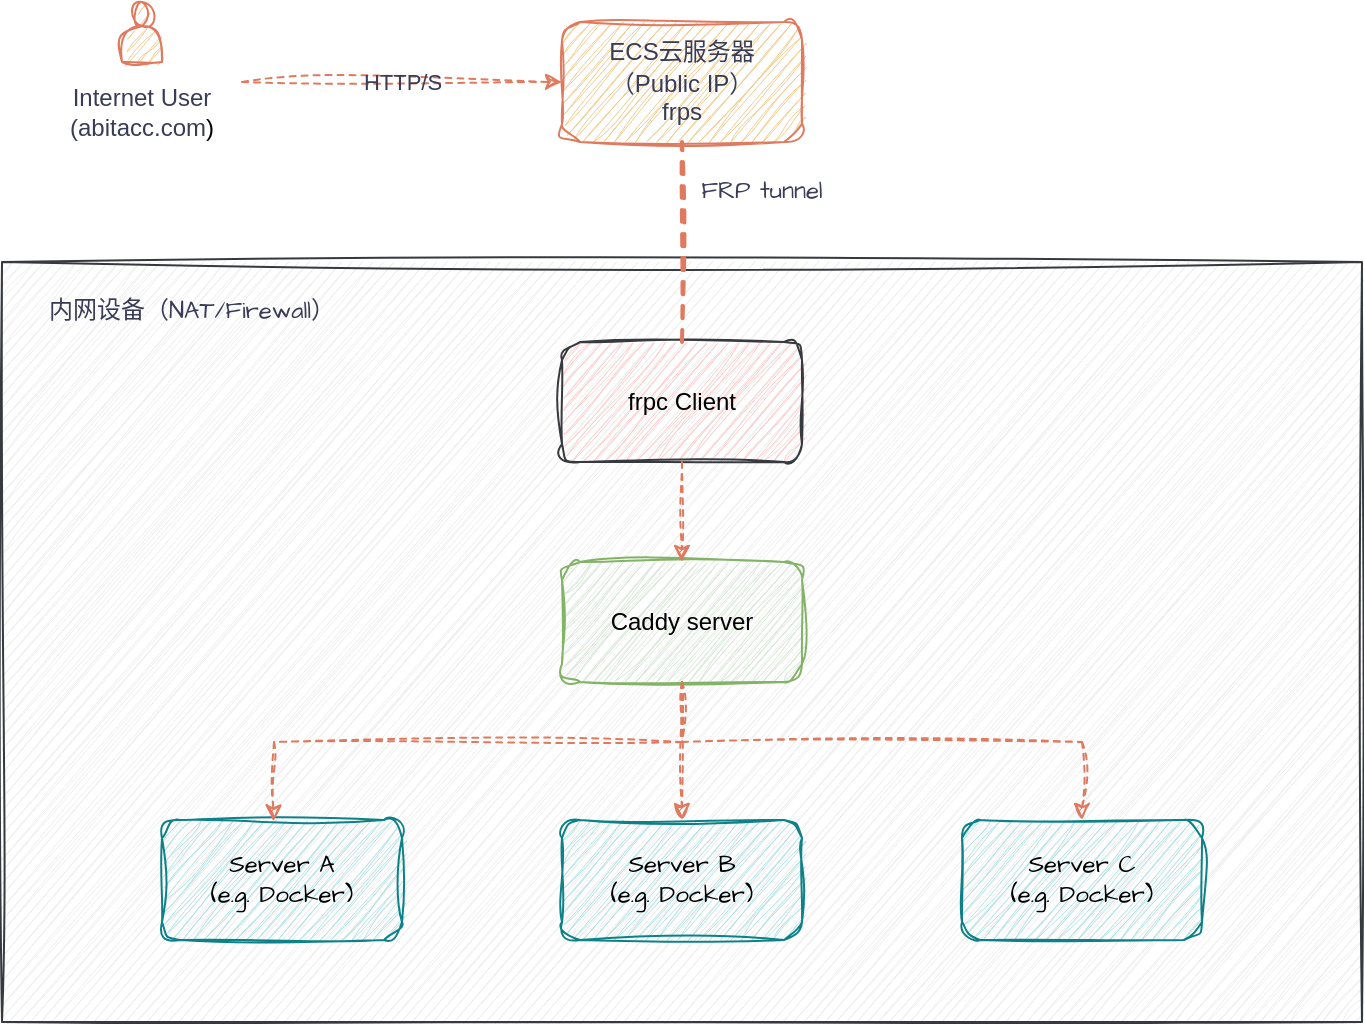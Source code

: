 <mxfile version="28.0.3">
  <diagram name="第 1 页" id="il_lqWEc3CzIjs0lfdd5">
    <mxGraphModel dx="983" dy="512" grid="1" gridSize="10" guides="1" tooltips="1" connect="1" arrows="1" fold="1" page="1" pageScale="1" pageWidth="827" pageHeight="1169" math="0" shadow="0">
      <root>
        <mxCell id="0" />
        <mxCell id="1" parent="0" />
        <mxCell id="l65DF04jQs9VHbQhhQG7-15" value="" style="rounded=0;whiteSpace=wrap;html=1;sketch=1;hachureGap=4;jiggle=2;curveFitting=1;strokeColor=#36393d;fontFamily=Architects Daughter;fontSource=https%3A%2F%2Ffonts.googleapis.com%2Fcss%3Ffamily%3DArchitects%2BDaughter;fillColor=#eeeeee;" parent="1" vertex="1">
          <mxGeometry x="80" y="220" width="680" height="380" as="geometry" />
        </mxCell>
        <mxCell id="l65DF04jQs9VHbQhhQG7-1" value="Internet User&lt;div&gt;(abitacc.com&lt;span style=&quot;background-color: transparent; color: light-dark(rgb(0, 0, 0), rgb(255, 255, 255));&quot;&gt;)&lt;/span&gt;&lt;/div&gt;" style="text;html=1;align=center;verticalAlign=middle;whiteSpace=wrap;rounded=0;sketch=1;curveFitting=1;jiggle=2;labelBackgroundColor=none;fontColor=#393C56;" parent="1" vertex="1">
          <mxGeometry x="100" y="130" width="100" height="30" as="geometry" />
        </mxCell>
        <mxCell id="l65DF04jQs9VHbQhhQG7-2" value="" style="shape=actor;whiteSpace=wrap;html=1;sketch=1;curveFitting=1;jiggle=2;labelBackgroundColor=none;fillColor=#F2CC8F;strokeColor=#E07A5F;fontColor=#393C56;" parent="1" vertex="1">
          <mxGeometry x="140" y="90" width="20" height="30" as="geometry" />
        </mxCell>
        <mxCell id="l65DF04jQs9VHbQhhQG7-3" value="" style="endArrow=classic;html=1;rounded=0;dashed=1;entryX=0;entryY=0.5;entryDx=0;entryDy=0;sketch=1;curveFitting=1;jiggle=2;labelBackgroundColor=none;strokeColor=#E07A5F;fontColor=default;" parent="1" target="l65DF04jQs9VHbQhhQG7-7" edge="1">
          <mxGeometry relative="1" as="geometry">
            <mxPoint x="200" y="130" as="sourcePoint" />
            <mxPoint x="400" y="130" as="targetPoint" />
          </mxGeometry>
        </mxCell>
        <mxCell id="l65DF04jQs9VHbQhhQG7-4" value="HTTP/S" style="edgeLabel;resizable=0;html=1;;align=center;verticalAlign=middle;sketch=1;curveFitting=1;jiggle=2;labelBackgroundColor=none;fontColor=#393C56;" parent="l65DF04jQs9VHbQhhQG7-3" connectable="0" vertex="1">
          <mxGeometry relative="1" as="geometry" />
        </mxCell>
        <mxCell id="l65DF04jQs9VHbQhhQG7-7" value="&lt;span style=&quot;font-family: Helvetica;&quot;&gt;ECS云服务器&lt;/span&gt;&lt;div style=&quot;font-family: Helvetica;&quot;&gt;（Public IP）&lt;br&gt;&lt;/div&gt;&lt;div style=&quot;font-family: Helvetica;&quot;&gt;frps&lt;/div&gt;" style="rounded=1;whiteSpace=wrap;html=1;sketch=1;hachureGap=4;jiggle=2;curveFitting=1;fontFamily=Architects Daughter;fontSource=https%3A%2F%2Ffonts.googleapis.com%2Fcss%3Ffamily%3DArchitects%2BDaughter;labelBackgroundColor=none;fillColor=#F2CC8F;strokeColor=#E07A5F;fontColor=#393C56;" parent="1" vertex="1">
          <mxGeometry x="360" y="100" width="120" height="60" as="geometry" />
        </mxCell>
        <mxCell id="l65DF04jQs9VHbQhhQG7-8" value="&lt;span style=&quot;font-family: Helvetica;&quot;&gt;frpc Client&lt;/span&gt;" style="rounded=1;whiteSpace=wrap;html=1;sketch=1;hachureGap=4;jiggle=2;curveFitting=1;fontFamily=Architects Daughter;fontSource=https%3A%2F%2Ffonts.googleapis.com%2Fcss%3Ffamily%3DArchitects%2BDaughter;labelBackgroundColor=none;fillColor=#ffcccc;strokeColor=#36393d;" parent="1" vertex="1">
          <mxGeometry x="360" y="260" width="120" height="60" as="geometry" />
        </mxCell>
        <mxCell id="l65DF04jQs9VHbQhhQG7-9" value="&lt;span style=&quot;font-family: Helvetica;&quot;&gt;Caddy server&lt;/span&gt;" style="rounded=1;whiteSpace=wrap;html=1;sketch=1;hachureGap=4;jiggle=2;curveFitting=1;fontFamily=Architects Daughter;fontSource=https%3A%2F%2Ffonts.googleapis.com%2Fcss%3Ffamily%3DArchitects%2BDaughter;labelBackgroundColor=none;fillColor=#d5e8d4;strokeColor=#82b366;" parent="1" vertex="1">
          <mxGeometry x="360" y="370" width="120" height="60" as="geometry" />
        </mxCell>
        <mxCell id="l65DF04jQs9VHbQhhQG7-11" value="Server A&lt;div&gt;(e.g. Docker)&lt;/div&gt;" style="rounded=1;whiteSpace=wrap;html=1;sketch=1;hachureGap=4;jiggle=2;curveFitting=1;strokeColor=#0e8088;fontFamily=Architects Daughter;fontSource=https%3A%2F%2Ffonts.googleapis.com%2Fcss%3Ffamily%3DArchitects%2BDaughter;fillColor=#b0e3e6;" parent="1" vertex="1">
          <mxGeometry x="160" y="499" width="120" height="60" as="geometry" />
        </mxCell>
        <mxCell id="l65DF04jQs9VHbQhhQG7-12" value="Server B&lt;div&gt;(e.g. Docker)&lt;/div&gt;" style="rounded=1;whiteSpace=wrap;html=1;sketch=1;hachureGap=4;jiggle=2;curveFitting=1;strokeColor=#0e8088;fontFamily=Architects Daughter;fontSource=https%3A%2F%2Ffonts.googleapis.com%2Fcss%3Ffamily%3DArchitects%2BDaughter;fillColor=#b0e3e6;" parent="1" vertex="1">
          <mxGeometry x="360" y="499" width="120" height="60" as="geometry" />
        </mxCell>
        <mxCell id="l65DF04jQs9VHbQhhQG7-13" value="Server C&lt;div&gt;(e.g. Docker)&lt;/div&gt;" style="rounded=1;whiteSpace=wrap;html=1;sketch=1;hachureGap=4;jiggle=2;curveFitting=1;strokeColor=#0e8088;fontFamily=Architects Daughter;fontSource=https%3A%2F%2Ffonts.googleapis.com%2Fcss%3Ffamily%3DArchitects%2BDaughter;fillColor=#b0e3e6;" parent="1" vertex="1">
          <mxGeometry x="560" y="499" width="120" height="60" as="geometry" />
        </mxCell>
        <mxCell id="l65DF04jQs9VHbQhhQG7-16" value="" style="endArrow=classic;html=1;rounded=0;sketch=1;hachureGap=4;jiggle=2;curveFitting=1;strokeColor=#E07A5F;fontFamily=Architects Daughter;fontSource=https%3A%2F%2Ffonts.googleapis.com%2Fcss%3Ffamily%3DArchitects%2BDaughter;fontColor=#393C56;fillColor=#F2CC8F;exitX=0.5;exitY=1;exitDx=0;exitDy=0;entryX=0.5;entryY=0;entryDx=0;entryDy=0;dashed=1;" parent="1" source="l65DF04jQs9VHbQhhQG7-9" target="l65DF04jQs9VHbQhhQG7-12" edge="1">
          <mxGeometry width="50" height="50" relative="1" as="geometry">
            <mxPoint x="470" y="510" as="sourcePoint" />
            <mxPoint x="520" y="460" as="targetPoint" />
          </mxGeometry>
        </mxCell>
        <mxCell id="l65DF04jQs9VHbQhhQG7-17" value="" style="endArrow=classic;html=1;rounded=0;sketch=1;hachureGap=4;jiggle=2;curveFitting=1;strokeColor=#E07A5F;fontFamily=Architects Daughter;fontSource=https%3A%2F%2Ffonts.googleapis.com%2Fcss%3Ffamily%3DArchitects%2BDaughter;fontColor=#393C56;fillColor=#F2CC8F;entryX=0.5;entryY=0;entryDx=0;entryDy=0;dashed=1;" parent="1" target="l65DF04jQs9VHbQhhQG7-13" edge="1">
          <mxGeometry width="50" height="50" relative="1" as="geometry">
            <mxPoint x="420" y="430" as="sourcePoint" />
            <mxPoint x="520" y="460" as="targetPoint" />
            <Array as="points">
              <mxPoint x="420" y="460" />
              <mxPoint x="620" y="460" />
            </Array>
          </mxGeometry>
        </mxCell>
        <mxCell id="l65DF04jQs9VHbQhhQG7-18" value="" style="endArrow=classic;html=1;rounded=0;sketch=1;hachureGap=4;jiggle=2;curveFitting=1;strokeColor=#E07A5F;fontFamily=Architects Daughter;fontSource=https%3A%2F%2Ffonts.googleapis.com%2Fcss%3Ffamily%3DArchitects%2BDaughter;fontColor=#393C56;fillColor=#F2CC8F;entryX=0.464;entryY=0.012;entryDx=0;entryDy=0;entryPerimeter=0;dashed=1;" parent="1" target="l65DF04jQs9VHbQhhQG7-11" edge="1">
          <mxGeometry width="50" height="50" relative="1" as="geometry">
            <mxPoint x="420" y="430" as="sourcePoint" />
            <mxPoint x="300" y="440" as="targetPoint" />
            <Array as="points">
              <mxPoint x="420" y="460" />
              <mxPoint x="216" y="460" />
            </Array>
          </mxGeometry>
        </mxCell>
        <mxCell id="l65DF04jQs9VHbQhhQG7-19" value="" style="endArrow=classic;html=1;rounded=0;sketch=1;hachureGap=4;jiggle=2;curveFitting=1;strokeColor=#E07A5F;fontFamily=Architects Daughter;fontSource=https%3A%2F%2Ffonts.googleapis.com%2Fcss%3Ffamily%3DArchitects%2BDaughter;fontColor=#393C56;fillColor=#F2CC8F;exitX=0.5;exitY=1;exitDx=0;exitDy=0;entryX=0.5;entryY=0;entryDx=0;entryDy=0;dashed=1;" parent="1" source="l65DF04jQs9VHbQhhQG7-8" target="l65DF04jQs9VHbQhhQG7-9" edge="1">
          <mxGeometry width="50" height="50" relative="1" as="geometry">
            <mxPoint x="530" y="370" as="sourcePoint" />
            <mxPoint x="580" y="320" as="targetPoint" />
          </mxGeometry>
        </mxCell>
        <mxCell id="l65DF04jQs9VHbQhhQG7-20" value="" style="endArrow=none;dashed=1;html=1;strokeWidth=2;rounded=0;sketch=1;hachureGap=4;jiggle=2;curveFitting=1;strokeColor=#E07A5F;fontFamily=Architects Daughter;fontSource=https%3A%2F%2Ffonts.googleapis.com%2Fcss%3Ffamily%3DArchitects%2BDaughter;fontColor=#393C56;fillColor=#F2CC8F;entryX=0.5;entryY=1;entryDx=0;entryDy=0;exitX=0.5;exitY=0;exitDx=0;exitDy=0;" parent="1" source="l65DF04jQs9VHbQhhQG7-8" target="l65DF04jQs9VHbQhhQG7-7" edge="1">
          <mxGeometry width="50" height="50" relative="1" as="geometry">
            <mxPoint x="420" y="220" as="sourcePoint" />
            <mxPoint x="470" y="170" as="targetPoint" />
          </mxGeometry>
        </mxCell>
        <mxCell id="l65DF04jQs9VHbQhhQG7-21" value="FRP&amp;nbsp;tunnel" style="text;html=1;align=center;verticalAlign=middle;whiteSpace=wrap;rounded=0;fontFamily=Architects Daughter;fontSource=https%3A%2F%2Ffonts.googleapis.com%2Fcss%3Ffamily%3DArchitects%2BDaughter;fontColor=#393C56;" parent="1" vertex="1">
          <mxGeometry x="430" y="170" width="60" height="30" as="geometry" />
        </mxCell>
        <mxCell id="l65DF04jQs9VHbQhhQG7-23" value="内网设备（NAT/Firewall）" style="text;html=1;align=center;verticalAlign=middle;whiteSpace=wrap;rounded=0;fontFamily=Architects Daughter;fontSource=https%3A%2F%2Ffonts.googleapis.com%2Fcss%3Ffamily%3DArchitects%2BDaughter;fontColor=#393C56;" parent="1" vertex="1">
          <mxGeometry x="90" y="230" width="170" height="30" as="geometry" />
        </mxCell>
      </root>
    </mxGraphModel>
  </diagram>
</mxfile>

